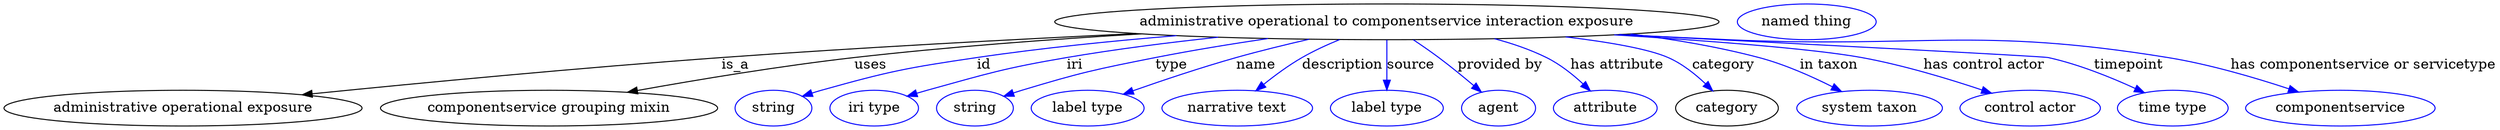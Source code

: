 digraph {
	graph [bb="0,0,2496.4,123"];
	node [label="\N"];
	"administrative operational to componentservice interaction exposure"	[height=0.5,
		label="administrative operational to componentservice interaction exposure",
		pos="1385.4,105",
		width=9.2436];
	"administrative operational exposure"	[height=0.5,
		pos="179.38,18",
		width=4.9829];
	"administrative operational to componentservice interaction exposure" -> "administrative operational exposure"	[label=is_a,
		lp="732.38,61.5",
		pos="e,298.89,31.47 1133.8,93.184 1008.8,87.203 855.58,78.959 718.38,69 578.29,58.831 418.06,43.493 308.96,32.488"];
	"componentservice grouping mixin"	[height=0.5,
		pos="545.38,18",
		width=4.694];
	"administrative operational to componentservice interaction exposure" -> "componentservice grouping mixin"	[label=uses,
		lp="867.88,61.5",
		pos="e,624.03,33.996 1139.4,92.855 1048.7,87.436 945.19,79.713 851.38,69 777.8,60.596 694.92,46.783 633.99,35.802"];
	id	[color=blue,
		height=0.5,
		label=string,
		pos="770.38,18",
		width=1.0652];
	"administrative operational to componentservice interaction exposure" -> id	[color=blue,
		label=id,
		lp="981.38,61.5",
		pos="e,799.38,29.96 1174.4,91.061 1110,85.762 1039.1,78.566 974.38,69 904.28,58.64 886.6,55.205 818.38,36 815.28,35.126 812.08,34.155 \
808.88,33.133",
		style=solid];
	iri	[color=blue,
		height=0.5,
		label="iri type",
		pos="871.38,18",
		width=1.2277];
	"administrative operational to componentservice interaction exposure" -> iri	[color=blue,
		label=iri,
		lp="1072.4,61.5",
		pos="e,904.69,29.896 1215.7,89.49 1166.7,84.221 1113.3,77.435 1064.4,69 1001.8,58.205 986.59,52.878 925.38,36 921.81,35.015 918.12,33.951 \
914.42,32.852",
		style=solid];
	type	[color=blue,
		height=0.5,
		label=string,
		pos="972.38,18",
		width=1.0652];
	"administrative operational to componentservice interaction exposure" -> type	[color=blue,
		label=type,
		lp="1169.4,61.5",
		pos="e,1001.3,30.003 1266.1,88.146 1229.8,82.745 1189.8,76.224 1153.4,69 1093.2,57.079 1078.1,53.789 1019.4,36 1016.6,35.162 1013.8,34.255 \
1010.9,33.311",
		style=solid];
	name	[color=blue,
		height=0.5,
		label="label type",
		pos="1085.4,18",
		width=1.5707];
	"administrative operational to componentservice interaction exposure" -> name	[color=blue,
		label=name,
		lp="1254.4,61.5",
		pos="e,1121.2,32.101 1307.4,87.433 1283.8,82.018 1257.9,75.668 1234.4,69 1199.2,59.054 1160.1,45.838 1130.8,35.491",
		style=solid];
	description	[color=blue,
		height=0.5,
		label="narrative text",
		pos="1235.4,18",
		width=2.0943];
	"administrative operational to componentservice interaction exposure" -> description	[color=blue,
		label=description,
		lp="1340.9,61.5",
		pos="e,1254.1,35.515 1338,87.085 1325.5,81.913 1312.1,75.777 1300.4,69 1287,61.273 1273.3,51.1 1261.9,41.949",
		style=solid];
	source	[color=blue,
		height=0.5,
		label="label type",
		pos="1385.4,18",
		width=1.5707];
	"administrative operational to componentservice interaction exposure" -> source	[color=blue,
		label=source,
		lp="1409.4,61.5",
		pos="e,1385.4,36.175 1385.4,86.799 1385.4,75.163 1385.4,59.548 1385.4,46.237",
		style=solid];
	"provided by"	[color=blue,
		height=0.5,
		label=agent,
		pos="1497.4,18",
		width=1.0291];
	"administrative operational to componentservice interaction exposure" -> "provided by"	[color=blue,
		label="provided by",
		lp="1498.9,61.5",
		pos="e,1480.2,34.142 1411.9,86.887 1420.2,81.353 1429.3,75.073 1437.4,69 1449.2,60.117 1461.9,49.717 1472.5,40.71",
		style=solid];
	"has attribute"	[color=blue,
		height=0.5,
		label=attribute,
		pos="1604.4,18",
		width=1.4443];
	"administrative operational to componentservice interaction exposure" -> "has attribute"	[color=blue,
		label="has attribute",
		lp="1616.4,61.5",
		pos="e,1589.4,35.363 1493.3,87.967 1511.2,83.189 1529.2,77.003 1545.4,69 1558.8,62.361 1571.7,52.013 1582.1,42.449",
		style=solid];
	category	[height=0.5,
		pos="1725.4,18",
		width=1.4263];
	"administrative operational to componentservice interaction exposure" -> category	[color=blue,
		label=category,
		lp="1722.9,61.5",
		pos="e,1711.4,35.361 1565.4,89.845 1608.5,84.609 1647.7,77.751 1667.4,69 1681.1,62.901 1694.1,52.424 1704.2,42.632",
		style=solid];
	"in taxon"	[color=blue,
		height=0.5,
		label="system taxon",
		pos="1867.4,18",
		width=2.022];
	"administrative operational to componentservice interaction exposure" -> "in taxon"	[color=blue,
		label="in taxon",
		lp="1828.4,61.5",
		pos="e,1839.7,34.881 1630.8,92.836 1673.7,87.526 1717.7,79.901 1758.4,69 1783.5,62.271 1810,50.209 1830.7,39.619",
		style=solid];
	"has control actor"	[color=blue,
		height=0.5,
		label="control actor",
		pos="2028.4,18",
		width=1.9498];
	"administrative operational to componentservice interaction exposure" -> "has control actor"	[color=blue,
		label="has control actor",
		lp="1982.9,61.5",
		pos="e,1989.8,33.156 1613.7,91.897 1711.5,85.743 1814,77.725 1861.4,69 1902.1,61.498 1947,47.729 1980,36.537",
		style=solid];
	timepoint	[color=blue,
		height=0.5,
		label="time type",
		pos="2171.4,18",
		width=1.5346];
	"administrative operational to componentservice interaction exposure" -> timepoint	[color=blue,
		label=timepoint,
		lp="2128.4,61.5",
		pos="e,2143.2,33.508 1618.5,92.116 1807,82.44 2042,70.189 2047.4,69 2077.6,62.306 2110,49.026 2134.1,37.834",
		style=solid];
	"has componentservice or servicetype"	[color=blue,
		height=0.5,
		label=componentservice,
		pos="2339.4,18",
		width=2.6359];
	"administrative operational to componentservice interaction exposure" -> "has componentservice or servicetype"	[color=blue,
		label="has componentservice or servicetype",
		lp="2363.4,61.5",
		pos="e,2297.6,34.228 1618.3,92.106 1654.5,90.341 1691.4,88.584 1726.4,87 1922.3,78.116 1973.8,100.61 2167.4,69 2208.7,62.25 2254.2,48.76 \
2288,37.492",
		style=solid];
	"named thing_category"	[color=blue,
		height=0.5,
		label="named thing",
		pos="1805.4,105",
		width=1.9318];
}
